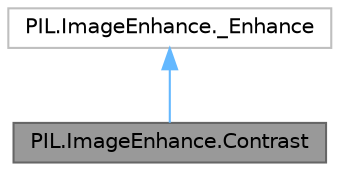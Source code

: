 digraph "PIL.ImageEnhance.Contrast"
{
 // LATEX_PDF_SIZE
  bgcolor="transparent";
  edge [fontname=Helvetica,fontsize=10,labelfontname=Helvetica,labelfontsize=10];
  node [fontname=Helvetica,fontsize=10,shape=box,height=0.2,width=0.4];
  Node1 [id="Node000001",label="PIL.ImageEnhance.Contrast",height=0.2,width=0.4,color="gray40", fillcolor="grey60", style="filled", fontcolor="black",tooltip=" "];
  Node2 -> Node1 [id="edge2_Node000001_Node000002",dir="back",color="steelblue1",style="solid",tooltip=" "];
  Node2 [id="Node000002",label="PIL.ImageEnhance._Enhance",height=0.2,width=0.4,color="grey75", fillcolor="white", style="filled",URL="$d7/d4c/classPIL_1_1ImageEnhance_1_1__Enhance.html",tooltip=" "];
}
